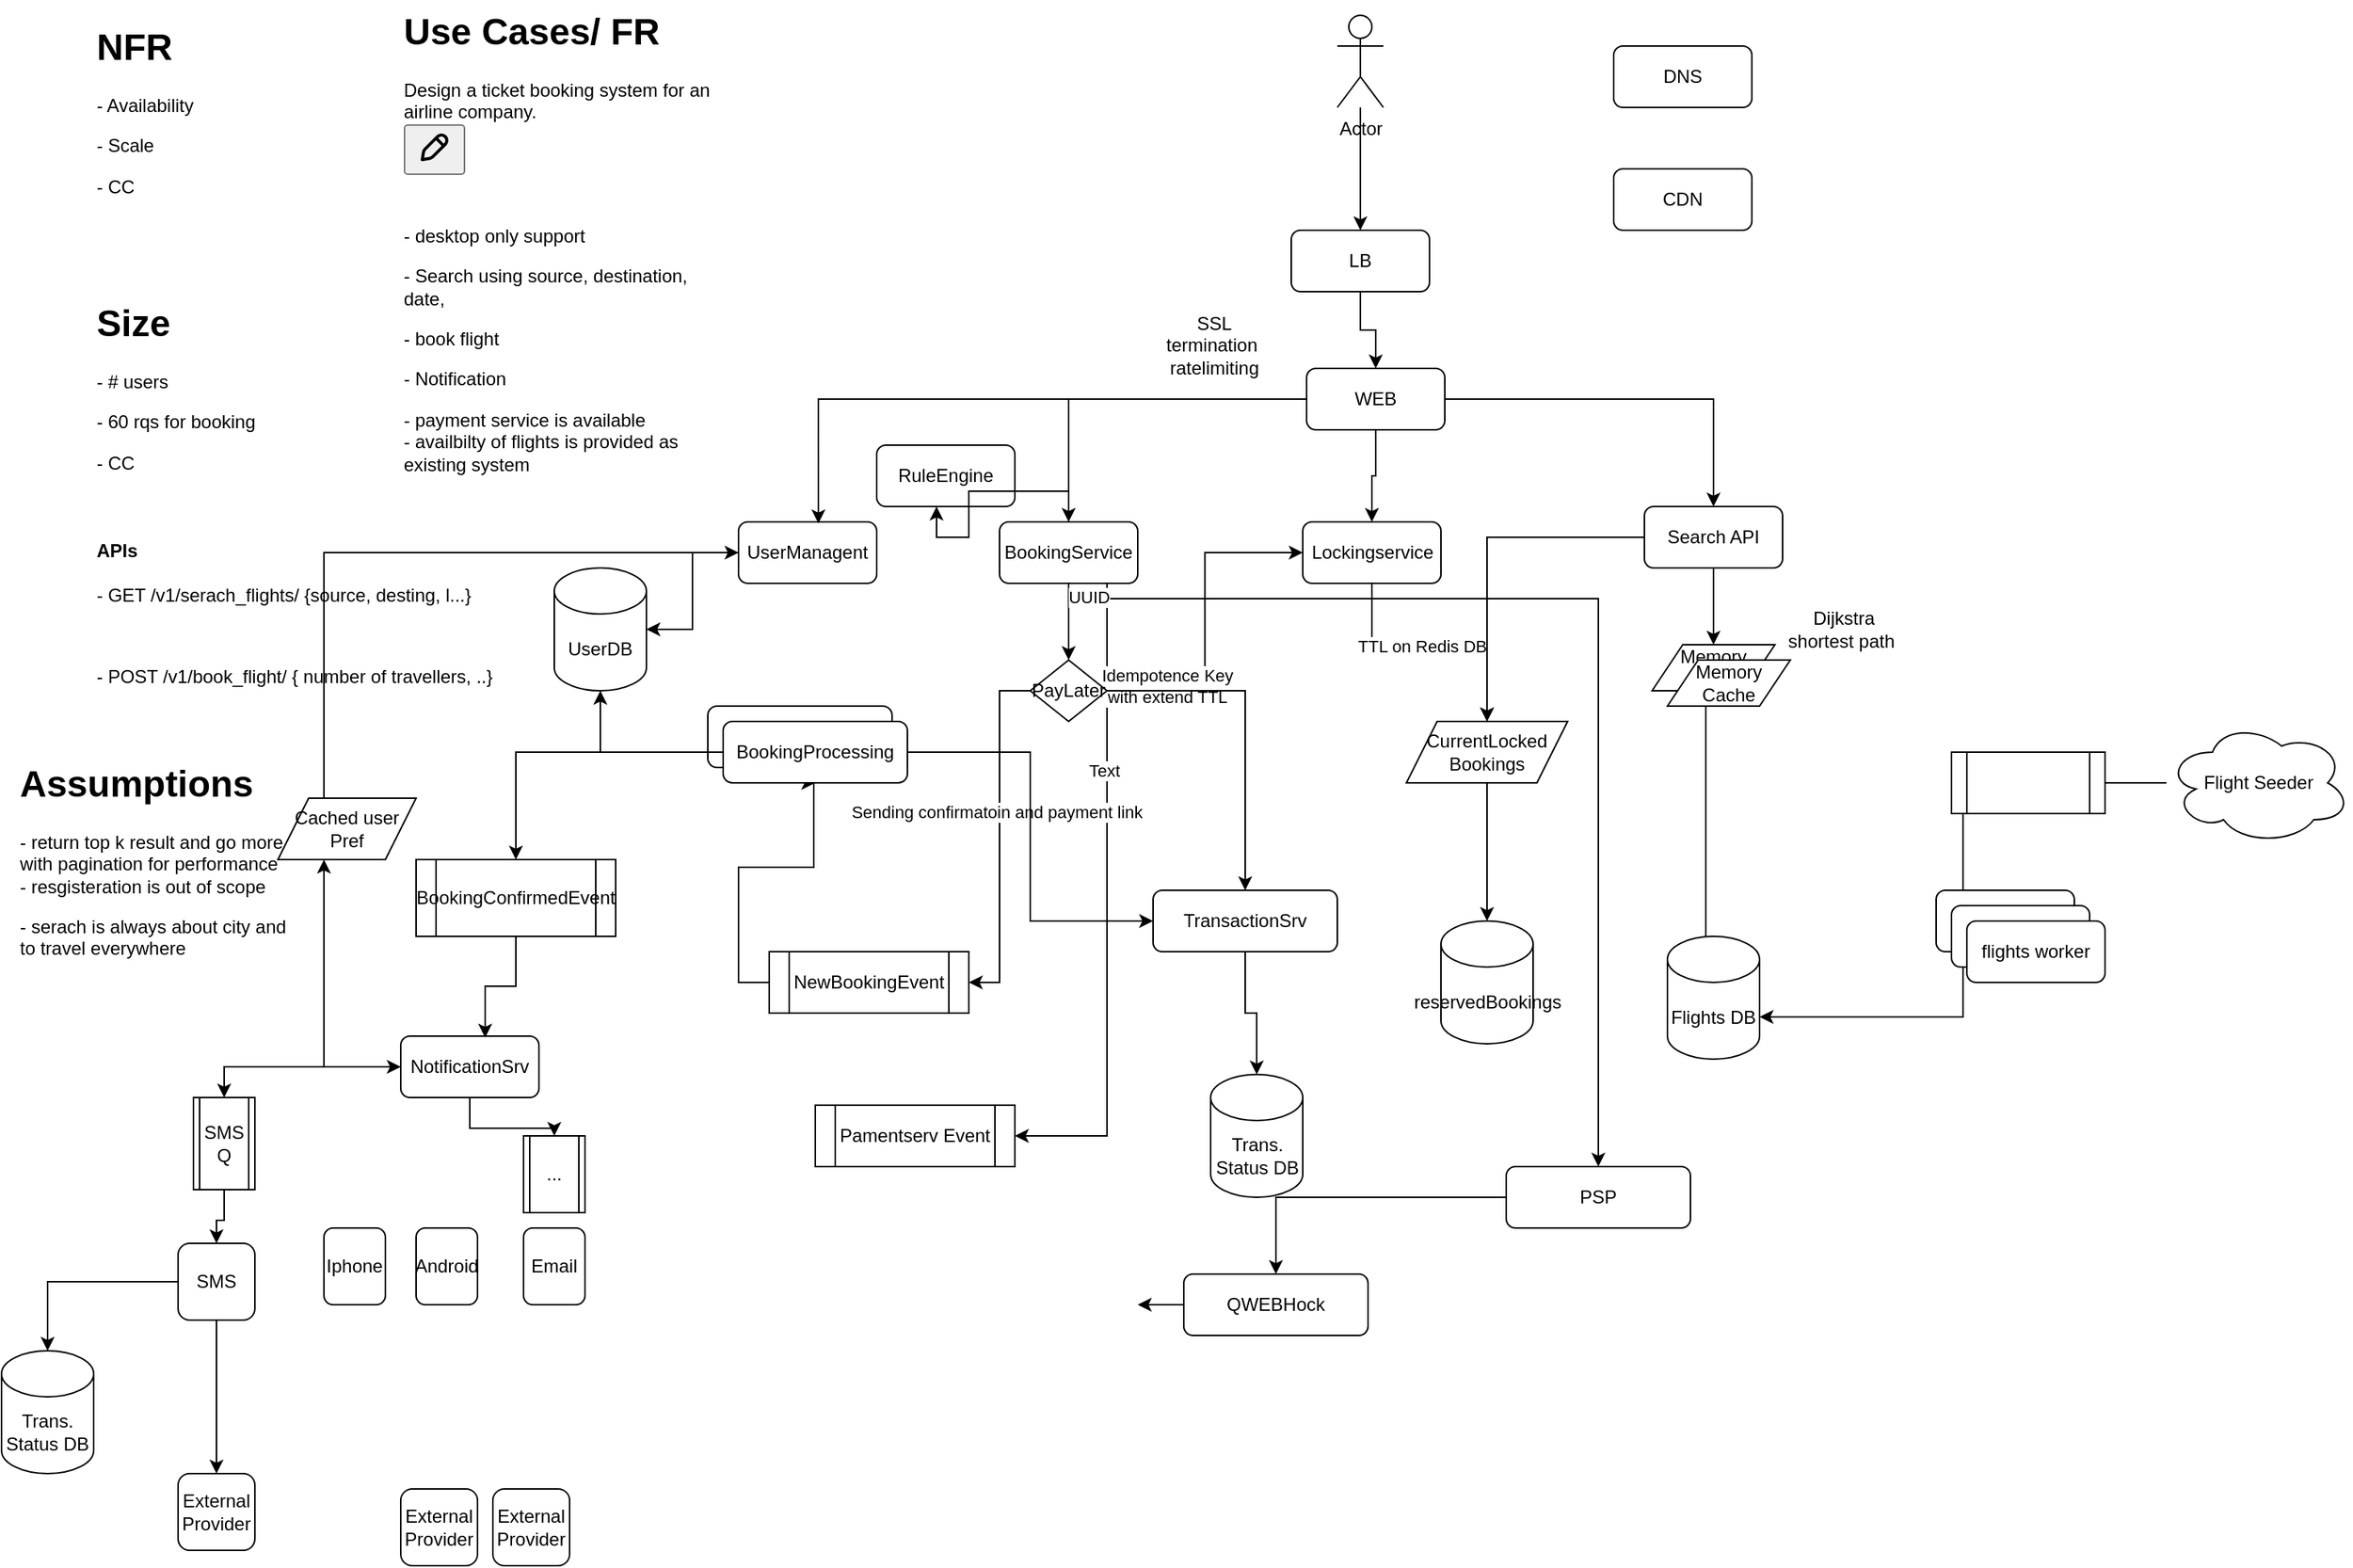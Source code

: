 <mxfile version="24.7.17">
  <diagram name="Page-1" id="qewocp9qWGF084Xped2Q">
    <mxGraphModel dx="2524" dy="716" grid="1" gridSize="10" guides="1" tooltips="1" connect="1" arrows="1" fold="1" page="1" pageScale="1" pageWidth="850" pageHeight="1100" math="0" shadow="0">
      <root>
        <mxCell id="0" />
        <mxCell id="1" parent="0" />
        <mxCell id="AU1NNC18Ojmz-x1suM1B-1" value="&lt;h1 style=&quot;margin-top: 0px;&quot;&gt;Use Cases/ FR&lt;/h1&gt;&lt;article data-scroll-anchor=&quot;false&quot; data-testid=&quot;conversation-turn-18&quot; dir=&quot;auto&quot; class=&quot;w-full text-token-text-primary focus-visible:outline-2 focus-visible:outline-offset-[-4px]&quot;&gt;&lt;div class=&quot;m-auto text-base py-[18px] px-3 md:px-4 w-full md:px-5 lg:px-4 xl:px-5&quot;&gt;&lt;div class=&quot;mx-auto flex flex-1 gap-4 text-base md:gap-5 lg:gap-6 md:max-w-3xl lg:max-w-[40rem] xl:max-w-[48rem]&quot;&gt;&lt;div class=&quot;group/conversation-turn relative flex w-full min-w-0 flex-col&quot;&gt;&lt;div class=&quot;flex-col gap-1 md:gap-3&quot;&gt;&lt;div class=&quot;flex max-w-full flex-col flex-grow&quot;&gt;&lt;div class=&quot;min-h-8 text-message flex w-full flex-col items-end gap-2 whitespace-normal break-words [.text-message+&amp;amp;]:mt-5&quot; dir=&quot;auto&quot; data-message-id=&quot;aaa2f6ea-3e5b-4962-af3a-48d196b2f359&quot; data-message-author-role=&quot;user&quot;&gt;&lt;div class=&quot;flex w-full flex-col gap-1 empty:hidden items-end rtl:items-start&quot;&gt;&lt;div class=&quot;relative max-w-[70%] rounded-3xl px-5 py-2.5 bg-[#f4f4f4] dark:bg-token-main-surface-secondary&quot;&gt;&lt;div class=&quot;whitespace-pre-wrap&quot;&gt;Design a ticket booking system for an airline company.&lt;br&gt;&lt;/div&gt;&lt;div class=&quot;absolute bottom-0 right-full top-0 -mr-3.5 hidden pr-5 pt-1 [.group\/conversation-turn:hover_&amp;amp;]:block&quot;&gt;&lt;span data-state=&quot;closed&quot; class=&quot;&quot;&gt;&lt;button class=&quot;flex h-9 w-9 items-center justify-center rounded-full text-token-text-secondary transition hover:bg-token-main-surface-tertiary&quot; aria-label=&quot;Edit message&quot;&gt;&lt;svg class=&quot;icon-md&quot; xmlns=&quot;http://www.w3.org/2000/svg&quot; fill=&quot;none&quot; viewBox=&quot;0 0 24 24&quot; height=&quot;24&quot; width=&quot;24&quot;&gt;&lt;path fill=&quot;currentColor&quot; d=&quot;M13.293 4.293C15.064 2.522 17.936 2.522 19.707 4.293C21.478 6.064 21.478 8.936 19.707 10.707L18.707 11.707L11.614 18.801C10.877 19.538 9.928 20.026 8.9 20.197L4.164 20.986C3.846 21.04 3.521 20.936 3.293 20.707C3.065 20.479 2.961 20.154 3.014 19.836L3.803 15.1C3.974 14.072 4.462 13.123 5.199 12.386L13.293 4.293ZM13 7.414L6.614 13.801C6.171 14.243 5.878 14.812 5.776 15.429L5.217 18.784L8.571 18.224C9.188 18.122 9.757 17.829 10.199 17.387L16.586 11L13 7.414ZM18 9.586L14.414 6.0L14.707 5.707C15.697 4.717 17.303 4.717 18.293 5.707C19.283 6.697 19.283 8.303 18.293 9.293L18 9.586Z&quot; clip-rule=&quot;evenodd&quot; fill-rule=&quot;evenodd&quot;&gt;&lt;/path&gt;&lt;/svg&gt;&lt;/button&gt;&lt;/span&gt;&lt;/div&gt;&lt;/div&gt;&lt;/div&gt;&lt;/div&gt;&lt;/div&gt;&lt;/div&gt;&lt;/div&gt;&lt;/div&gt;&lt;/div&gt;&lt;/article&gt;&lt;article data-scroll-anchor=&quot;true&quot; data-testid=&quot;conversation-turn-19&quot; dir=&quot;auto&quot; class=&quot;w-full text-token-text-primary focus-visible:outline-2 focus-visible:outline-offset-[-4px]&quot;&gt;&lt;h6 class=&quot;sr-only&quot;&gt;&lt;/h6&gt;&lt;/article&gt;&lt;p&gt;&lt;br&gt;- desktop only support&lt;/p&gt;&lt;p&gt;- Search using source, destination, date,&lt;/p&gt;&lt;p&gt;- book flight&lt;/p&gt;&lt;p&gt;- Notification&lt;/p&gt;&lt;p&gt;- payment service is available&lt;br&gt;- availbilty of flights is provided as existing system&lt;/p&gt;" style="text;html=1;whiteSpace=wrap;overflow=hidden;rounded=0;" parent="1" vertex="1">
          <mxGeometry x="-430" y="10" width="210" height="310" as="geometry" />
        </mxCell>
        <mxCell id="AU1NNC18Ojmz-x1suM1B-2" value="&lt;h1 style=&quot;margin-top: 0px;&quot;&gt;NFR&lt;/h1&gt;&lt;p&gt;- Availability&lt;/p&gt;&lt;p&gt;- Scale&lt;/p&gt;&lt;p&gt;- CC&lt;/p&gt;" style="text;html=1;whiteSpace=wrap;overflow=hidden;rounded=0;" parent="1" vertex="1">
          <mxGeometry x="-630" y="20" width="180" height="410" as="geometry" />
        </mxCell>
        <mxCell id="AU1NNC18Ojmz-x1suM1B-3" value="&lt;h1 style=&quot;margin-top: 0px;&quot;&gt;Size&lt;/h1&gt;&lt;p&gt;- # users&amp;nbsp;&lt;/p&gt;&lt;p&gt;- 60 rqs for booking&amp;nbsp;&lt;/p&gt;&lt;p&gt;- CC&lt;br&gt;&lt;br&gt;&lt;br&gt;&lt;br&gt;&lt;b&gt;APIs&lt;/b&gt;&lt;br&gt;&lt;br&gt;- GET /v1/serach_flights/ {source, desting, l...}&lt;/p&gt;&lt;p&gt;&lt;br&gt;&lt;/p&gt;&lt;p&gt;- POST /v1/book_flight/ { number of travellers, ..}&lt;/p&gt;" style="text;html=1;whiteSpace=wrap;overflow=hidden;rounded=0;" parent="1" vertex="1">
          <mxGeometry x="-630" y="200" width="360" height="280" as="geometry" />
        </mxCell>
        <mxCell id="kW378scqaF27wL95GdWb-78" value="" style="edgeStyle=orthogonalEdgeStyle;rounded=0;orthogonalLoop=1;jettySize=auto;html=1;" edge="1" parent="1" source="AU1NNC18Ojmz-x1suM1B-4" target="kW378scqaF27wL95GdWb-55">
          <mxGeometry relative="1" as="geometry" />
        </mxCell>
        <mxCell id="AU1NNC18Ojmz-x1suM1B-4" value="&lt;h1 style=&quot;margin-top: 0px;&quot;&gt;Assumptions&lt;/h1&gt;&lt;p&gt;- return top k result and go more with pagination for performance&lt;br&gt;- resgisteration is out of scope&lt;/p&gt;&lt;p&gt;- serach is always about city and to travel everywhere&lt;/p&gt;" style="text;html=1;whiteSpace=wrap;overflow=hidden;rounded=0;" parent="1" vertex="1">
          <mxGeometry x="-680" y="500" width="180" height="410" as="geometry" />
        </mxCell>
        <mxCell id="kW378scqaF27wL95GdWb-3" value="" style="edgeStyle=orthogonalEdgeStyle;rounded=0;orthogonalLoop=1;jettySize=auto;html=1;" edge="1" parent="1" source="AU1NNC18Ojmz-x1suM1B-5" target="AU1NNC18Ojmz-x1suM1B-8">
          <mxGeometry relative="1" as="geometry" />
        </mxCell>
        <mxCell id="AU1NNC18Ojmz-x1suM1B-5" value="Actor" style="shape=umlActor;verticalLabelPosition=bottom;verticalAlign=top;html=1;outlineConnect=0;" parent="1" vertex="1">
          <mxGeometry x="180" y="20" width="30" height="60" as="geometry" />
        </mxCell>
        <mxCell id="AU1NNC18Ojmz-x1suM1B-6" value="DNS" style="rounded=1;whiteSpace=wrap;html=1;" parent="1" vertex="1">
          <mxGeometry x="360" y="40" width="90" height="40" as="geometry" />
        </mxCell>
        <mxCell id="AU1NNC18Ojmz-x1suM1B-7" value="CDN" style="rounded=1;whiteSpace=wrap;html=1;" parent="1" vertex="1">
          <mxGeometry x="360" y="120" width="90" height="40" as="geometry" />
        </mxCell>
        <mxCell id="kW378scqaF27wL95GdWb-4" value="" style="edgeStyle=orthogonalEdgeStyle;rounded=0;orthogonalLoop=1;jettySize=auto;html=1;" edge="1" parent="1" source="AU1NNC18Ojmz-x1suM1B-8" target="AU1NNC18Ojmz-x1suM1B-9">
          <mxGeometry relative="1" as="geometry" />
        </mxCell>
        <mxCell id="AU1NNC18Ojmz-x1suM1B-8" value="LB" style="rounded=1;whiteSpace=wrap;html=1;" parent="1" vertex="1">
          <mxGeometry x="150" y="160" width="90" height="40" as="geometry" />
        </mxCell>
        <mxCell id="kW378scqaF27wL95GdWb-5" style="edgeStyle=orthogonalEdgeStyle;rounded=0;orthogonalLoop=1;jettySize=auto;html=1;entryX=0.5;entryY=0;entryDx=0;entryDy=0;" edge="1" parent="1" source="AU1NNC18Ojmz-x1suM1B-9" target="kW378scqaF27wL95GdWb-2">
          <mxGeometry relative="1" as="geometry" />
        </mxCell>
        <mxCell id="kW378scqaF27wL95GdWb-18" style="edgeStyle=orthogonalEdgeStyle;rounded=0;orthogonalLoop=1;jettySize=auto;html=1;entryX=0.5;entryY=0;entryDx=0;entryDy=0;" edge="1" parent="1" source="AU1NNC18Ojmz-x1suM1B-9" target="kW378scqaF27wL95GdWb-15">
          <mxGeometry relative="1" as="geometry" />
        </mxCell>
        <mxCell id="kW378scqaF27wL95GdWb-40" style="edgeStyle=orthogonalEdgeStyle;rounded=0;orthogonalLoop=1;jettySize=auto;html=1;entryX=0.5;entryY=0;entryDx=0;entryDy=0;" edge="1" parent="1" source="AU1NNC18Ojmz-x1suM1B-9" target="kW378scqaF27wL95GdWb-39">
          <mxGeometry relative="1" as="geometry" />
        </mxCell>
        <mxCell id="AU1NNC18Ojmz-x1suM1B-9" value="WEB" style="rounded=1;whiteSpace=wrap;html=1;" parent="1" vertex="1">
          <mxGeometry x="160" y="250" width="90" height="40" as="geometry" />
        </mxCell>
        <mxCell id="kW378scqaF27wL95GdWb-1" value="SSL termination&amp;nbsp;&lt;br&gt;ratelimiting" style="text;html=1;align=center;verticalAlign=middle;whiteSpace=wrap;rounded=0;" vertex="1" parent="1">
          <mxGeometry x="70" y="220" width="60" height="30" as="geometry" />
        </mxCell>
        <mxCell id="kW378scqaF27wL95GdWb-8" style="edgeStyle=orthogonalEdgeStyle;rounded=0;orthogonalLoop=1;jettySize=auto;html=1;" edge="1" parent="1" source="kW378scqaF27wL95GdWb-22">
          <mxGeometry relative="1" as="geometry">
            <mxPoint x="430" y="630" as="targetPoint" />
            <Array as="points">
              <mxPoint x="420" y="550" />
              <mxPoint x="420" y="550" />
            </Array>
          </mxGeometry>
        </mxCell>
        <mxCell id="kW378scqaF27wL95GdWb-33" style="edgeStyle=orthogonalEdgeStyle;rounded=0;orthogonalLoop=1;jettySize=auto;html=1;entryX=0.5;entryY=0;entryDx=0;entryDy=0;" edge="1" parent="1" source="kW378scqaF27wL95GdWb-2" target="kW378scqaF27wL95GdWb-31">
          <mxGeometry relative="1" as="geometry" />
        </mxCell>
        <mxCell id="kW378scqaF27wL95GdWb-2" value="Search API" style="rounded=1;whiteSpace=wrap;html=1;" vertex="1" parent="1">
          <mxGeometry x="380" y="340" width="90" height="40" as="geometry" />
        </mxCell>
        <mxCell id="kW378scqaF27wL95GdWb-7" value="Flights DB" style="shape=cylinder3;whiteSpace=wrap;html=1;boundedLbl=1;backgroundOutline=1;size=15;" vertex="1" parent="1">
          <mxGeometry x="395" y="620" width="60" height="80" as="geometry" />
        </mxCell>
        <mxCell id="kW378scqaF27wL95GdWb-9" value="Flight Seeder" style="ellipse;shape=cloud;whiteSpace=wrap;html=1;" vertex="1" parent="1">
          <mxGeometry x="720" y="480" width="120" height="80" as="geometry" />
        </mxCell>
        <mxCell id="kW378scqaF27wL95GdWb-10" style="edgeStyle=orthogonalEdgeStyle;rounded=0;orthogonalLoop=1;jettySize=auto;html=1;entryX=1;entryY=0;entryDx=0;entryDy=52.5;entryPerimeter=0;" edge="1" parent="1" source="kW378scqaF27wL95GdWb-9" target="kW378scqaF27wL95GdWb-7">
          <mxGeometry relative="1" as="geometry" />
        </mxCell>
        <mxCell id="kW378scqaF27wL95GdWb-11" value="" style="shape=process;whiteSpace=wrap;html=1;backgroundOutline=1;" vertex="1" parent="1">
          <mxGeometry x="580" y="500" width="100" height="40" as="geometry" />
        </mxCell>
        <mxCell id="kW378scqaF27wL95GdWb-12" value="flights worker" style="rounded=1;whiteSpace=wrap;html=1;" vertex="1" parent="1">
          <mxGeometry x="570" y="590" width="90" height="40" as="geometry" />
        </mxCell>
        <mxCell id="kW378scqaF27wL95GdWb-13" value="flights worker" style="rounded=1;whiteSpace=wrap;html=1;" vertex="1" parent="1">
          <mxGeometry x="580" y="600" width="90" height="40" as="geometry" />
        </mxCell>
        <mxCell id="kW378scqaF27wL95GdWb-14" value="flights worker" style="rounded=1;whiteSpace=wrap;html=1;" vertex="1" parent="1">
          <mxGeometry x="590" y="610" width="90" height="40" as="geometry" />
        </mxCell>
        <mxCell id="kW378scqaF27wL95GdWb-32" style="edgeStyle=orthogonalEdgeStyle;rounded=0;orthogonalLoop=1;jettySize=auto;html=1;" edge="1" parent="1" source="kW378scqaF27wL95GdWb-15" target="kW378scqaF27wL95GdWb-31">
          <mxGeometry relative="1" as="geometry" />
        </mxCell>
        <mxCell id="kW378scqaF27wL95GdWb-35" value="TTL on Redis DB" style="edgeLabel;html=1;align=center;verticalAlign=middle;resizable=0;points=[];" vertex="1" connectable="0" parent="kW378scqaF27wL95GdWb-32">
          <mxGeometry x="-0.06" y="4" relative="1" as="geometry">
            <mxPoint as="offset" />
          </mxGeometry>
        </mxCell>
        <mxCell id="kW378scqaF27wL95GdWb-15" value="Lockingservice" style="rounded=1;whiteSpace=wrap;html=1;" vertex="1" parent="1">
          <mxGeometry x="157.5" y="350" width="90" height="40" as="geometry" />
        </mxCell>
        <mxCell id="kW378scqaF27wL95GdWb-58" style="edgeStyle=orthogonalEdgeStyle;rounded=0;orthogonalLoop=1;jettySize=auto;html=1;" edge="1" parent="1" source="kW378scqaF27wL95GdWb-16" target="kW378scqaF27wL95GdWb-57">
          <mxGeometry relative="1" as="geometry" />
        </mxCell>
        <mxCell id="kW378scqaF27wL95GdWb-16" value="UserManagent" style="rounded=1;whiteSpace=wrap;html=1;" vertex="1" parent="1">
          <mxGeometry x="-210" y="350" width="90" height="40" as="geometry" />
        </mxCell>
        <mxCell id="kW378scqaF27wL95GdWb-21" value="Dijkstra shortest path&amp;nbsp;" style="text;html=1;align=center;verticalAlign=middle;whiteSpace=wrap;rounded=0;" vertex="1" parent="1">
          <mxGeometry x="470" y="400" width="80" height="40" as="geometry" />
        </mxCell>
        <mxCell id="kW378scqaF27wL95GdWb-23" value="" style="edgeStyle=orthogonalEdgeStyle;rounded=0;orthogonalLoop=1;jettySize=auto;html=1;" edge="1" parent="1" source="kW378scqaF27wL95GdWb-2" target="kW378scqaF27wL95GdWb-22">
          <mxGeometry relative="1" as="geometry">
            <mxPoint x="420" y="380" as="sourcePoint" />
            <mxPoint x="420" y="620" as="targetPoint" />
            <Array as="points" />
          </mxGeometry>
        </mxCell>
        <mxCell id="kW378scqaF27wL95GdWb-22" value="Memory Cache" style="shape=parallelogram;perimeter=parallelogramPerimeter;whiteSpace=wrap;html=1;fixedSize=1;" vertex="1" parent="1">
          <mxGeometry x="385" y="430" width="80" height="30" as="geometry" />
        </mxCell>
        <mxCell id="kW378scqaF27wL95GdWb-24" value="Memory Cache" style="shape=parallelogram;perimeter=parallelogramPerimeter;whiteSpace=wrap;html=1;fixedSize=1;" vertex="1" parent="1">
          <mxGeometry x="395" y="440" width="80" height="30" as="geometry" />
        </mxCell>
        <mxCell id="kW378scqaF27wL95GdWb-28" value="NewBookingEvent" style="shape=process;whiteSpace=wrap;html=1;backgroundOutline=1;" vertex="1" parent="1">
          <mxGeometry x="-190" y="630" width="130" height="40" as="geometry" />
        </mxCell>
        <mxCell id="kW378scqaF27wL95GdWb-37" style="edgeStyle=orthogonalEdgeStyle;rounded=0;orthogonalLoop=1;jettySize=auto;html=1;" edge="1" parent="1" source="kW378scqaF27wL95GdWb-31" target="kW378scqaF27wL95GdWb-36">
          <mxGeometry relative="1" as="geometry" />
        </mxCell>
        <mxCell id="kW378scqaF27wL95GdWb-31" value="CurrentLocked&lt;br&gt;Bookings" style="shape=parallelogram;perimeter=parallelogramPerimeter;whiteSpace=wrap;html=1;fixedSize=1;" vertex="1" parent="1">
          <mxGeometry x="225" y="480" width="105" height="40" as="geometry" />
        </mxCell>
        <mxCell id="kW378scqaF27wL95GdWb-36" value="reservedBookings" style="shape=cylinder3;whiteSpace=wrap;html=1;boundedLbl=1;backgroundOutline=1;size=15;" vertex="1" parent="1">
          <mxGeometry x="247.5" y="610" width="60" height="80" as="geometry" />
        </mxCell>
        <mxCell id="kW378scqaF27wL95GdWb-44" style="edgeStyle=orthogonalEdgeStyle;rounded=0;orthogonalLoop=1;jettySize=auto;html=1;entryX=0.5;entryY=0;entryDx=0;entryDy=0;" edge="1" parent="1" source="kW378scqaF27wL95GdWb-39" target="kW378scqaF27wL95GdWb-42">
          <mxGeometry relative="1" as="geometry" />
        </mxCell>
        <mxCell id="kW378scqaF27wL95GdWb-96" style="edgeStyle=orthogonalEdgeStyle;rounded=0;orthogonalLoop=1;jettySize=auto;html=1;entryX=1;entryY=0.5;entryDx=0;entryDy=0;" edge="1" parent="1" source="kW378scqaF27wL95GdWb-39" target="kW378scqaF27wL95GdWb-95">
          <mxGeometry relative="1" as="geometry">
            <Array as="points">
              <mxPoint x="30" y="750" />
            </Array>
          </mxGeometry>
        </mxCell>
        <mxCell id="kW378scqaF27wL95GdWb-97" value="Text" style="edgeLabel;html=1;align=center;verticalAlign=middle;resizable=0;points=[];" vertex="1" connectable="0" parent="kW378scqaF27wL95GdWb-96">
          <mxGeometry x="-0.418" y="-2" relative="1" as="geometry">
            <mxPoint as="offset" />
          </mxGeometry>
        </mxCell>
        <mxCell id="kW378scqaF27wL95GdWb-101" style="edgeStyle=orthogonalEdgeStyle;rounded=0;orthogonalLoop=1;jettySize=auto;html=1;" edge="1" parent="1" source="kW378scqaF27wL95GdWb-39" target="kW378scqaF27wL95GdWb-100">
          <mxGeometry relative="1" as="geometry">
            <Array as="points">
              <mxPoint x="5" y="400" />
              <mxPoint x="350" y="400" />
            </Array>
          </mxGeometry>
        </mxCell>
        <mxCell id="kW378scqaF27wL95GdWb-102" value="UUID" style="edgeLabel;html=1;align=center;verticalAlign=middle;resizable=0;points=[];" vertex="1" connectable="0" parent="kW378scqaF27wL95GdWb-101">
          <mxGeometry x="-0.937" y="1" relative="1" as="geometry">
            <mxPoint as="offset" />
          </mxGeometry>
        </mxCell>
        <mxCell id="kW378scqaF27wL95GdWb-39" value="BookingService" style="rounded=1;whiteSpace=wrap;html=1;" vertex="1" parent="1">
          <mxGeometry x="-40" y="350" width="90" height="40" as="geometry" />
        </mxCell>
        <mxCell id="kW378scqaF27wL95GdWb-43" style="edgeStyle=orthogonalEdgeStyle;rounded=0;orthogonalLoop=1;jettySize=auto;html=1;entryX=0;entryY=0.5;entryDx=0;entryDy=0;" edge="1" parent="1" source="kW378scqaF27wL95GdWb-42" target="kW378scqaF27wL95GdWb-15">
          <mxGeometry relative="1" as="geometry" />
        </mxCell>
        <mxCell id="kW378scqaF27wL95GdWb-46" value="Idempotence Key &lt;br&gt;with extend TTL" style="edgeLabel;html=1;align=center;verticalAlign=middle;resizable=0;points=[];" vertex="1" connectable="0" parent="kW378scqaF27wL95GdWb-43">
          <mxGeometry x="-0.641" y="3" relative="1" as="geometry">
            <mxPoint as="offset" />
          </mxGeometry>
        </mxCell>
        <mxCell id="kW378scqaF27wL95GdWb-47" style="edgeStyle=orthogonalEdgeStyle;rounded=0;orthogonalLoop=1;jettySize=auto;html=1;entryX=1;entryY=0.5;entryDx=0;entryDy=0;" edge="1" parent="1" source="kW378scqaF27wL95GdWb-42" target="kW378scqaF27wL95GdWb-28">
          <mxGeometry relative="1" as="geometry" />
        </mxCell>
        <mxCell id="kW378scqaF27wL95GdWb-48" value="Sending confirmatoin and payment link" style="edgeLabel;html=1;align=center;verticalAlign=middle;resizable=0;points=[];" vertex="1" connectable="0" parent="kW378scqaF27wL95GdWb-47">
          <mxGeometry x="-0.145" y="-2" relative="1" as="geometry">
            <mxPoint as="offset" />
          </mxGeometry>
        </mxCell>
        <mxCell id="kW378scqaF27wL95GdWb-42" value="PayLater" style="rhombus;whiteSpace=wrap;html=1;" vertex="1" parent="1">
          <mxGeometry x="-20" y="440" width="50" height="40" as="geometry" />
        </mxCell>
        <mxCell id="kW378scqaF27wL95GdWb-49" value="Trans. Status DB" style="shape=cylinder3;whiteSpace=wrap;html=1;boundedLbl=1;backgroundOutline=1;size=15;" vertex="1" parent="1">
          <mxGeometry x="97.5" y="710" width="60" height="80" as="geometry" />
        </mxCell>
        <mxCell id="kW378scqaF27wL95GdWb-50" style="edgeStyle=orthogonalEdgeStyle;rounded=0;orthogonalLoop=1;jettySize=auto;html=1;entryX=0.5;entryY=0;entryDx=0;entryDy=0;entryPerimeter=0;" edge="1" parent="1" source="kW378scqaF27wL95GdWb-64" target="kW378scqaF27wL95GdWb-49">
          <mxGeometry relative="1" as="geometry" />
        </mxCell>
        <mxCell id="kW378scqaF27wL95GdWb-72" style="edgeStyle=orthogonalEdgeStyle;rounded=0;orthogonalLoop=1;jettySize=auto;html=1;" edge="1" parent="1" source="kW378scqaF27wL95GdWb-75" target="kW378scqaF27wL95GdWb-16">
          <mxGeometry relative="1" as="geometry">
            <Array as="points">
              <mxPoint x="-480" y="370" />
            </Array>
          </mxGeometry>
        </mxCell>
        <mxCell id="kW378scqaF27wL95GdWb-85" style="edgeStyle=orthogonalEdgeStyle;rounded=0;orthogonalLoop=1;jettySize=auto;html=1;entryX=0.5;entryY=0;entryDx=0;entryDy=0;" edge="1" parent="1" source="kW378scqaF27wL95GdWb-55" target="kW378scqaF27wL95GdWb-84">
          <mxGeometry relative="1" as="geometry" />
        </mxCell>
        <mxCell id="kW378scqaF27wL95GdWb-86" style="edgeStyle=orthogonalEdgeStyle;rounded=0;orthogonalLoop=1;jettySize=auto;html=1;entryX=0.5;entryY=0;entryDx=0;entryDy=0;" edge="1" parent="1" source="kW378scqaF27wL95GdWb-55" target="kW378scqaF27wL95GdWb-83">
          <mxGeometry relative="1" as="geometry" />
        </mxCell>
        <mxCell id="kW378scqaF27wL95GdWb-55" value="NotificationSrv" style="rounded=1;whiteSpace=wrap;html=1;" vertex="1" parent="1">
          <mxGeometry x="-430" y="685" width="90" height="40" as="geometry" />
        </mxCell>
        <mxCell id="kW378scqaF27wL95GdWb-56" style="edgeStyle=orthogonalEdgeStyle;rounded=0;orthogonalLoop=1;jettySize=auto;html=1;entryX=0.578;entryY=0.025;entryDx=0;entryDy=0;entryPerimeter=0;" edge="1" parent="1" source="AU1NNC18Ojmz-x1suM1B-9" target="kW378scqaF27wL95GdWb-16">
          <mxGeometry relative="1" as="geometry" />
        </mxCell>
        <mxCell id="kW378scqaF27wL95GdWb-57" value="UserDB" style="shape=cylinder3;whiteSpace=wrap;html=1;boundedLbl=1;backgroundOutline=1;size=15;" vertex="1" parent="1">
          <mxGeometry x="-330" y="380" width="60" height="80" as="geometry" />
        </mxCell>
        <mxCell id="kW378scqaF27wL95GdWb-59" value="BookingProcessing" style="rounded=1;whiteSpace=wrap;html=1;" vertex="1" parent="1">
          <mxGeometry x="-230" y="470" width="120" height="40" as="geometry" />
        </mxCell>
        <mxCell id="kW378scqaF27wL95GdWb-60" style="edgeStyle=orthogonalEdgeStyle;rounded=0;orthogonalLoop=1;jettySize=auto;html=1;entryX=0.5;entryY=1;entryDx=0;entryDy=0;" edge="1" parent="1" source="kW378scqaF27wL95GdWb-28" target="kW378scqaF27wL95GdWb-62">
          <mxGeometry relative="1" as="geometry">
            <mxPoint x="-180" y="540" as="targetPoint" />
            <Array as="points">
              <mxPoint x="-210" y="650" />
              <mxPoint x="-210" y="575" />
              <mxPoint x="-161" y="575" />
            </Array>
          </mxGeometry>
        </mxCell>
        <mxCell id="kW378scqaF27wL95GdWb-63" style="edgeStyle=orthogonalEdgeStyle;rounded=0;orthogonalLoop=1;jettySize=auto;html=1;" edge="1" parent="1" source="kW378scqaF27wL95GdWb-62" target="kW378scqaF27wL95GdWb-57">
          <mxGeometry relative="1" as="geometry" />
        </mxCell>
        <mxCell id="kW378scqaF27wL95GdWb-66" style="edgeStyle=orthogonalEdgeStyle;rounded=0;orthogonalLoop=1;jettySize=auto;html=1;entryX=0;entryY=0.5;entryDx=0;entryDy=0;" edge="1" parent="1" source="kW378scqaF27wL95GdWb-62" target="kW378scqaF27wL95GdWb-64">
          <mxGeometry relative="1" as="geometry" />
        </mxCell>
        <mxCell id="kW378scqaF27wL95GdWb-70" style="edgeStyle=orthogonalEdgeStyle;rounded=0;orthogonalLoop=1;jettySize=auto;html=1;" edge="1" parent="1" source="kW378scqaF27wL95GdWb-62" target="kW378scqaF27wL95GdWb-67">
          <mxGeometry relative="1" as="geometry" />
        </mxCell>
        <mxCell id="kW378scqaF27wL95GdWb-62" value="BookingProcessing" style="rounded=1;whiteSpace=wrap;html=1;" vertex="1" parent="1">
          <mxGeometry x="-220" y="480" width="120" height="40" as="geometry" />
        </mxCell>
        <mxCell id="kW378scqaF27wL95GdWb-65" value="" style="edgeStyle=orthogonalEdgeStyle;rounded=0;orthogonalLoop=1;jettySize=auto;html=1;entryX=0.5;entryY=0;entryDx=0;entryDy=0;entryPerimeter=0;" edge="1" parent="1" source="kW378scqaF27wL95GdWb-42" target="kW378scqaF27wL95GdWb-64">
          <mxGeometry relative="1" as="geometry">
            <mxPoint x="30" y="460" as="sourcePoint" />
            <mxPoint x="128" y="710" as="targetPoint" />
          </mxGeometry>
        </mxCell>
        <mxCell id="kW378scqaF27wL95GdWb-64" value="TransactionSrv" style="rounded=1;whiteSpace=wrap;html=1;" vertex="1" parent="1">
          <mxGeometry x="60" y="590" width="120" height="40" as="geometry" />
        </mxCell>
        <mxCell id="kW378scqaF27wL95GdWb-67" value="BookingConfirmedEvent" style="shape=process;whiteSpace=wrap;html=1;backgroundOutline=1;" vertex="1" parent="1">
          <mxGeometry x="-420" y="570" width="130" height="50" as="geometry" />
        </mxCell>
        <mxCell id="kW378scqaF27wL95GdWb-71" style="edgeStyle=orthogonalEdgeStyle;rounded=0;orthogonalLoop=1;jettySize=auto;html=1;entryX=0.611;entryY=0.025;entryDx=0;entryDy=0;entryPerimeter=0;" edge="1" parent="1" source="kW378scqaF27wL95GdWb-67" target="kW378scqaF27wL95GdWb-55">
          <mxGeometry relative="1" as="geometry" />
        </mxCell>
        <mxCell id="kW378scqaF27wL95GdWb-76" value="" style="edgeStyle=orthogonalEdgeStyle;rounded=0;orthogonalLoop=1;jettySize=auto;html=1;" edge="1" parent="1" source="kW378scqaF27wL95GdWb-55" target="kW378scqaF27wL95GdWb-75">
          <mxGeometry relative="1" as="geometry">
            <mxPoint x="-430" y="705" as="sourcePoint" />
            <mxPoint x="-210" y="370" as="targetPoint" />
            <Array as="points">
              <mxPoint x="-480" y="705" />
            </Array>
          </mxGeometry>
        </mxCell>
        <mxCell id="kW378scqaF27wL95GdWb-75" value="Cached user Pref" style="shape=parallelogram;perimeter=parallelogramPerimeter;whiteSpace=wrap;html=1;fixedSize=1;" vertex="1" parent="1">
          <mxGeometry x="-510" y="530" width="90" height="40" as="geometry" />
        </mxCell>
        <mxCell id="kW378scqaF27wL95GdWb-79" value="Iphone" style="rounded=1;whiteSpace=wrap;html=1;" vertex="1" parent="1">
          <mxGeometry x="-480" y="810" width="40" height="50" as="geometry" />
        </mxCell>
        <mxCell id="kW378scqaF27wL95GdWb-90" style="edgeStyle=orthogonalEdgeStyle;rounded=0;orthogonalLoop=1;jettySize=auto;html=1;" edge="1" parent="1" source="kW378scqaF27wL95GdWb-80" target="kW378scqaF27wL95GdWb-89">
          <mxGeometry relative="1" as="geometry" />
        </mxCell>
        <mxCell id="kW378scqaF27wL95GdWb-94" style="edgeStyle=orthogonalEdgeStyle;rounded=0;orthogonalLoop=1;jettySize=auto;html=1;entryX=0.5;entryY=0;entryDx=0;entryDy=0;" edge="1" parent="1" source="kW378scqaF27wL95GdWb-80" target="kW378scqaF27wL95GdWb-91">
          <mxGeometry relative="1" as="geometry" />
        </mxCell>
        <mxCell id="kW378scqaF27wL95GdWb-80" value="SMS" style="rounded=1;whiteSpace=wrap;html=1;" vertex="1" parent="1">
          <mxGeometry x="-575" y="820" width="50" height="50" as="geometry" />
        </mxCell>
        <mxCell id="kW378scqaF27wL95GdWb-81" value="Android" style="rounded=1;whiteSpace=wrap;html=1;" vertex="1" parent="1">
          <mxGeometry x="-420" y="810" width="40" height="50" as="geometry" />
        </mxCell>
        <mxCell id="kW378scqaF27wL95GdWb-82" value="Email" style="rounded=1;whiteSpace=wrap;html=1;" vertex="1" parent="1">
          <mxGeometry x="-350" y="810" width="40" height="50" as="geometry" />
        </mxCell>
        <mxCell id="kW378scqaF27wL95GdWb-87" style="edgeStyle=orthogonalEdgeStyle;rounded=0;orthogonalLoop=1;jettySize=auto;html=1;" edge="1" parent="1" source="kW378scqaF27wL95GdWb-83" target="kW378scqaF27wL95GdWb-80">
          <mxGeometry relative="1" as="geometry" />
        </mxCell>
        <mxCell id="kW378scqaF27wL95GdWb-83" value="SMS Q" style="shape=process;whiteSpace=wrap;html=1;backgroundOutline=1;" vertex="1" parent="1">
          <mxGeometry x="-565" y="725" width="40" height="60" as="geometry" />
        </mxCell>
        <mxCell id="kW378scqaF27wL95GdWb-84" value="..." style="shape=process;whiteSpace=wrap;html=1;backgroundOutline=1;" vertex="1" parent="1">
          <mxGeometry x="-350" y="750" width="40" height="50" as="geometry" />
        </mxCell>
        <mxCell id="kW378scqaF27wL95GdWb-89" value="Trans. Status DB" style="shape=cylinder3;whiteSpace=wrap;html=1;boundedLbl=1;backgroundOutline=1;size=15;" vertex="1" parent="1">
          <mxGeometry x="-690" y="890" width="60" height="80" as="geometry" />
        </mxCell>
        <mxCell id="kW378scqaF27wL95GdWb-91" value="External Provider" style="rounded=1;whiteSpace=wrap;html=1;" vertex="1" parent="1">
          <mxGeometry x="-575" y="970" width="50" height="50" as="geometry" />
        </mxCell>
        <mxCell id="kW378scqaF27wL95GdWb-92" value="External Provider" style="rounded=1;whiteSpace=wrap;html=1;" vertex="1" parent="1">
          <mxGeometry x="-430" y="980" width="50" height="50" as="geometry" />
        </mxCell>
        <mxCell id="kW378scqaF27wL95GdWb-93" value="External Provider" style="rounded=1;whiteSpace=wrap;html=1;" vertex="1" parent="1">
          <mxGeometry x="-370" y="980" width="50" height="50" as="geometry" />
        </mxCell>
        <mxCell id="kW378scqaF27wL95GdWb-95" value="Pamentserv Event" style="shape=process;whiteSpace=wrap;html=1;backgroundOutline=1;" vertex="1" parent="1">
          <mxGeometry x="-160" y="730" width="130" height="40" as="geometry" />
        </mxCell>
        <mxCell id="kW378scqaF27wL95GdWb-98" value="RuleEngine" style="rounded=1;whiteSpace=wrap;html=1;" vertex="1" parent="1">
          <mxGeometry x="-120" y="300" width="90" height="40" as="geometry" />
        </mxCell>
        <mxCell id="kW378scqaF27wL95GdWb-99" style="edgeStyle=orthogonalEdgeStyle;rounded=0;orthogonalLoop=1;jettySize=auto;html=1;entryX=0.433;entryY=1;entryDx=0;entryDy=0;entryPerimeter=0;" edge="1" parent="1" source="kW378scqaF27wL95GdWb-39" target="kW378scqaF27wL95GdWb-98">
          <mxGeometry relative="1" as="geometry" />
        </mxCell>
        <mxCell id="kW378scqaF27wL95GdWb-105" style="edgeStyle=orthogonalEdgeStyle;rounded=0;orthogonalLoop=1;jettySize=auto;html=1;" edge="1" parent="1" source="kW378scqaF27wL95GdWb-100" target="kW378scqaF27wL95GdWb-103">
          <mxGeometry relative="1" as="geometry" />
        </mxCell>
        <mxCell id="kW378scqaF27wL95GdWb-100" value="PSP" style="rounded=1;whiteSpace=wrap;html=1;" vertex="1" parent="1">
          <mxGeometry x="290" y="770" width="120" height="40" as="geometry" />
        </mxCell>
        <mxCell id="kW378scqaF27wL95GdWb-104" style="edgeStyle=orthogonalEdgeStyle;rounded=0;orthogonalLoop=1;jettySize=auto;html=1;exitX=0;exitY=0.5;exitDx=0;exitDy=0;" edge="1" parent="1" source="kW378scqaF27wL95GdWb-103">
          <mxGeometry relative="1" as="geometry">
            <mxPoint x="50" y="860" as="targetPoint" />
          </mxGeometry>
        </mxCell>
        <mxCell id="kW378scqaF27wL95GdWb-103" value="QWEBHock" style="rounded=1;whiteSpace=wrap;html=1;" vertex="1" parent="1">
          <mxGeometry x="80" y="840" width="120" height="40" as="geometry" />
        </mxCell>
      </root>
    </mxGraphModel>
  </diagram>
</mxfile>
